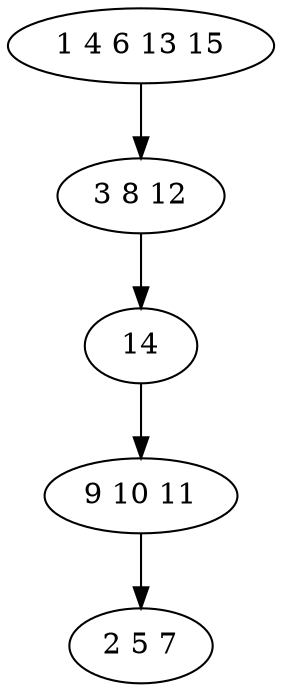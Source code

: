 digraph true_tree {
	"0" -> "1"
	"1" -> "2"
	"2" -> "3"
	"3" -> "4"
	"0" [label="1 4 6 13 15"];
	"1" [label="3 8 12"];
	"2" [label="14"];
	"3" [label="9 10 11"];
	"4" [label="2 5 7"];
}
